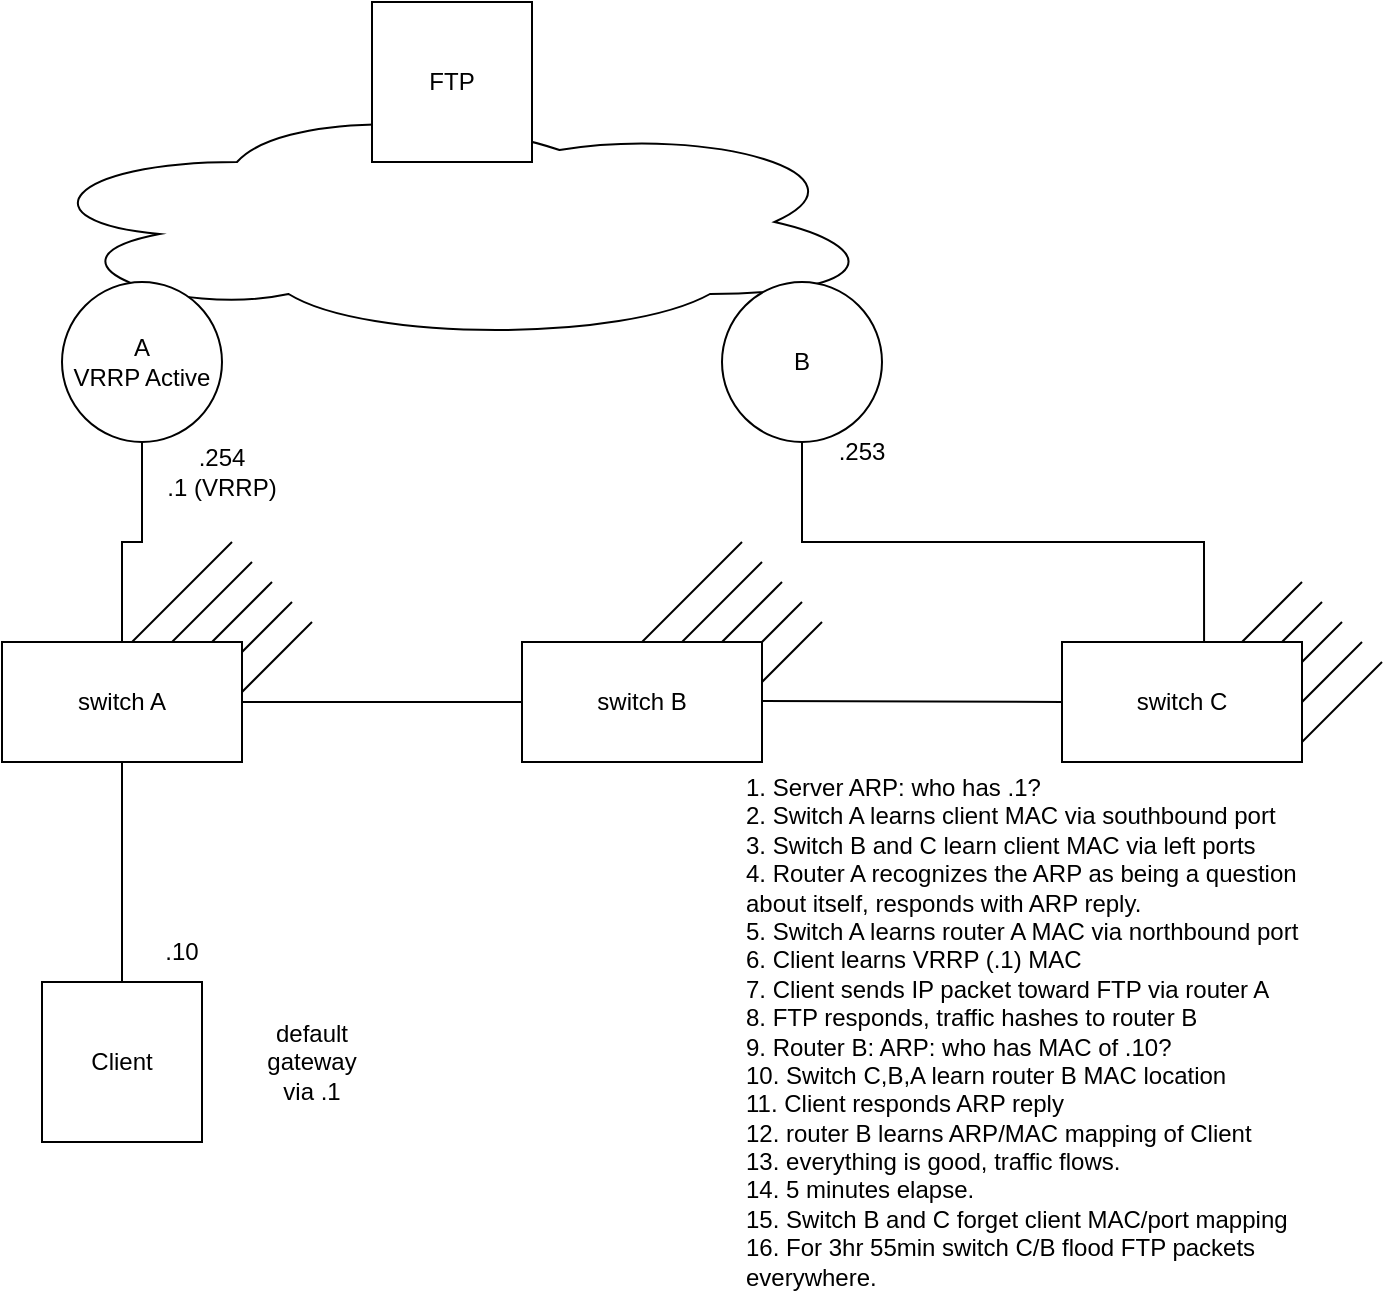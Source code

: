<mxfile version="16.4.1" type="github"><diagram id="p2EJ62QomOjoZIWtHGMJ" name="Page-1"><mxGraphModel dx="948" dy="603" grid="1" gridSize="10" guides="1" tooltips="1" connect="1" arrows="1" fold="1" page="1" pageScale="1" pageWidth="850" pageHeight="1100" math="0" shadow="0"><root><mxCell id="0"/><mxCell id="1" parent="0"/><mxCell id="twMbPvMVDl2_-Zbcbjjf-12" value="" style="ellipse;shape=cloud;whiteSpace=wrap;html=1;" vertex="1" parent="1"><mxGeometry x="170" y="50" width="430" height="120" as="geometry"/></mxCell><mxCell id="twMbPvMVDl2_-Zbcbjjf-7" style="edgeStyle=orthogonalEdgeStyle;rounded=0;orthogonalLoop=1;jettySize=auto;html=1;exitX=0.5;exitY=1;exitDx=0;exitDy=0;endArrow=none;endFill=0;" edge="1" parent="1" source="twMbPvMVDl2_-Zbcbjjf-1" target="twMbPvMVDl2_-Zbcbjjf-3"><mxGeometry relative="1" as="geometry"/></mxCell><mxCell id="twMbPvMVDl2_-Zbcbjjf-1" value="A&lt;br&gt;VRRP Active" style="ellipse;whiteSpace=wrap;html=1;aspect=fixed;" vertex="1" parent="1"><mxGeometry x="190" y="140" width="80" height="80" as="geometry"/></mxCell><mxCell id="twMbPvMVDl2_-Zbcbjjf-8" style="edgeStyle=orthogonalEdgeStyle;rounded=0;orthogonalLoop=1;jettySize=auto;html=1;exitX=0.5;exitY=1;exitDx=0;exitDy=0;entryX=0.592;entryY=0.017;entryDx=0;entryDy=0;entryPerimeter=0;endArrow=none;endFill=0;" edge="1" parent="1" source="twMbPvMVDl2_-Zbcbjjf-2" target="twMbPvMVDl2_-Zbcbjjf-5"><mxGeometry relative="1" as="geometry"/></mxCell><mxCell id="twMbPvMVDl2_-Zbcbjjf-2" value="B" style="ellipse;whiteSpace=wrap;html=1;aspect=fixed;" vertex="1" parent="1"><mxGeometry x="520" y="140" width="80" height="80" as="geometry"/></mxCell><mxCell id="twMbPvMVDl2_-Zbcbjjf-6" value="" style="endArrow=none;html=1;rounded=0;exitX=1;exitY=0.5;exitDx=0;exitDy=0;entryX=0;entryY=0.5;entryDx=0;entryDy=0;" edge="1" parent="1" source="twMbPvMVDl2_-Zbcbjjf-3" target="twMbPvMVDl2_-Zbcbjjf-4"><mxGeometry width="50" height="50" relative="1" as="geometry"><mxPoint x="400" y="380" as="sourcePoint"/><mxPoint x="450" y="330" as="targetPoint"/></mxGeometry></mxCell><mxCell id="twMbPvMVDl2_-Zbcbjjf-9" value="" style="endArrow=none;html=1;rounded=0;exitX=1;exitY=0.5;exitDx=0;exitDy=0;entryX=0;entryY=0.5;entryDx=0;entryDy=0;" edge="1" parent="1" target="twMbPvMVDl2_-Zbcbjjf-5"><mxGeometry width="50" height="50" relative="1" as="geometry"><mxPoint x="540" y="349.5" as="sourcePoint"/><mxPoint x="680" y="349.5" as="targetPoint"/></mxGeometry></mxCell><mxCell id="twMbPvMVDl2_-Zbcbjjf-10" value="Client" style="whiteSpace=wrap;html=1;aspect=fixed;" vertex="1" parent="1"><mxGeometry x="180" y="490" width="80" height="80" as="geometry"/></mxCell><mxCell id="twMbPvMVDl2_-Zbcbjjf-11" value="" style="endArrow=none;html=1;rounded=0;exitX=0.5;exitY=1;exitDx=0;exitDy=0;entryX=0.5;entryY=0;entryDx=0;entryDy=0;" edge="1" parent="1" source="twMbPvMVDl2_-Zbcbjjf-3" target="twMbPvMVDl2_-Zbcbjjf-10"><mxGeometry width="50" height="50" relative="1" as="geometry"><mxPoint x="290" y="360" as="sourcePoint"/><mxPoint x="430" y="360" as="targetPoint"/></mxGeometry></mxCell><mxCell id="twMbPvMVDl2_-Zbcbjjf-13" value="FTP" style="whiteSpace=wrap;html=1;aspect=fixed;" vertex="1" parent="1"><mxGeometry x="345" width="80" height="80" as="geometry"/></mxCell><mxCell id="twMbPvMVDl2_-Zbcbjjf-16" value=".254&lt;br&gt;.1 (VRRP)" style="text;html=1;strokeColor=none;fillColor=none;align=center;verticalAlign=middle;whiteSpace=wrap;rounded=0;" vertex="1" parent="1"><mxGeometry x="240" y="220" width="60" height="30" as="geometry"/></mxCell><mxCell id="twMbPvMVDl2_-Zbcbjjf-17" value=".253" style="text;html=1;strokeColor=none;fillColor=none;align=center;verticalAlign=middle;whiteSpace=wrap;rounded=0;" vertex="1" parent="1"><mxGeometry x="560" y="210" width="60" height="30" as="geometry"/></mxCell><mxCell id="twMbPvMVDl2_-Zbcbjjf-18" value=".10" style="text;html=1;strokeColor=none;fillColor=none;align=center;verticalAlign=middle;whiteSpace=wrap;rounded=0;" vertex="1" parent="1"><mxGeometry x="220" y="460" width="60" height="30" as="geometry"/></mxCell><mxCell id="twMbPvMVDl2_-Zbcbjjf-19" value="default gateway via .1" style="text;html=1;strokeColor=none;fillColor=none;align=center;verticalAlign=middle;whiteSpace=wrap;rounded=0;" vertex="1" parent="1"><mxGeometry x="285" y="515" width="60" height="30" as="geometry"/></mxCell><mxCell id="twMbPvMVDl2_-Zbcbjjf-20" value="1. Server ARP: who has .1?&lt;br&gt;2. Switch A learns client MAC via southbound port&lt;br&gt;3. Switch B and C learn client MAC via left ports&lt;br&gt;4. Router A recognizes the ARP as being a question about itself, responds with ARP reply.&lt;br&gt;5. Switch A learns router A MAC via northbound port&lt;br&gt;6. Client learns VRRP (.1) MAC&lt;br&gt;7. Client sends IP packet toward FTP via router A&lt;br&gt;8. FTP responds, traffic hashes to router B&lt;br&gt;9. Router B: ARP: who has MAC of .10?&lt;br&gt;10. Switch C,B,A learn router B MAC location&lt;br&gt;11. Client responds ARP reply&lt;br&gt;12. router B learns ARP/MAC mapping of Client&lt;br&gt;13. everything is good, traffic flows.&lt;br&gt;14. 5 minutes elapse.&lt;br&gt;15. Switch B and C forget client MAC/port mapping&lt;br&gt;16. For 3hr 55min switch C/B flood FTP packets everywhere." style="text;html=1;strokeColor=none;fillColor=none;align=left;verticalAlign=middle;whiteSpace=wrap;rounded=0;" vertex="1" parent="1"><mxGeometry x="530" y="460" width="310" height="110" as="geometry"/></mxCell><mxCell id="twMbPvMVDl2_-Zbcbjjf-48" value="" style="endArrow=none;html=1;rounded=0;" edge="1" parent="1"><mxGeometry width="50" height="50" relative="1" as="geometry"><mxPoint x="760" y="340" as="sourcePoint"/><mxPoint x="810" y="290" as="targetPoint"/></mxGeometry></mxCell><mxCell id="twMbPvMVDl2_-Zbcbjjf-49" value="" style="endArrow=none;html=1;rounded=0;" edge="1" parent="1"><mxGeometry width="50" height="50" relative="1" as="geometry"><mxPoint x="770" y="350.0" as="sourcePoint"/><mxPoint x="820" y="300.0" as="targetPoint"/></mxGeometry></mxCell><mxCell id="twMbPvMVDl2_-Zbcbjjf-50" value="" style="endArrow=none;html=1;rounded=0;" edge="1" parent="1"><mxGeometry width="50" height="50" relative="1" as="geometry"><mxPoint x="780" y="360.0" as="sourcePoint"/><mxPoint x="830" y="310.0" as="targetPoint"/></mxGeometry></mxCell><mxCell id="twMbPvMVDl2_-Zbcbjjf-51" value="" style="endArrow=none;html=1;rounded=0;" edge="1" parent="1"><mxGeometry width="50" height="50" relative="1" as="geometry"><mxPoint x="790" y="370.0" as="sourcePoint"/><mxPoint x="840" y="320.0" as="targetPoint"/></mxGeometry></mxCell><mxCell id="twMbPvMVDl2_-Zbcbjjf-52" value="" style="endArrow=none;html=1;rounded=0;" edge="1" parent="1"><mxGeometry width="50" height="50" relative="1" as="geometry"><mxPoint x="800" y="380.0" as="sourcePoint"/><mxPoint x="850" y="330.0" as="targetPoint"/></mxGeometry></mxCell><mxCell id="twMbPvMVDl2_-Zbcbjjf-53" value="" style="endArrow=none;html=1;rounded=0;" edge="1" parent="1"><mxGeometry width="50" height="50" relative="1" as="geometry"><mxPoint x="480" y="320.0" as="sourcePoint"/><mxPoint x="530" y="270.0" as="targetPoint"/></mxGeometry></mxCell><mxCell id="twMbPvMVDl2_-Zbcbjjf-54" value="" style="endArrow=none;html=1;rounded=0;" edge="1" parent="1"><mxGeometry width="50" height="50" relative="1" as="geometry"><mxPoint x="490" y="330.0" as="sourcePoint"/><mxPoint x="540" y="280.0" as="targetPoint"/></mxGeometry></mxCell><mxCell id="twMbPvMVDl2_-Zbcbjjf-55" value="" style="endArrow=none;html=1;rounded=0;" edge="1" parent="1"><mxGeometry width="50" height="50" relative="1" as="geometry"><mxPoint x="500" y="340.0" as="sourcePoint"/><mxPoint x="550" y="290.0" as="targetPoint"/></mxGeometry></mxCell><mxCell id="twMbPvMVDl2_-Zbcbjjf-56" value="" style="endArrow=none;html=1;rounded=0;" edge="1" parent="1"><mxGeometry width="50" height="50" relative="1" as="geometry"><mxPoint x="510" y="350.0" as="sourcePoint"/><mxPoint x="560" y="300.0" as="targetPoint"/></mxGeometry></mxCell><mxCell id="twMbPvMVDl2_-Zbcbjjf-57" value="" style="endArrow=none;html=1;rounded=0;" edge="1" parent="1"><mxGeometry width="50" height="50" relative="1" as="geometry"><mxPoint x="520" y="360.0" as="sourcePoint"/><mxPoint x="570" y="310.0" as="targetPoint"/></mxGeometry></mxCell><mxCell id="twMbPvMVDl2_-Zbcbjjf-58" value="" style="endArrow=none;html=1;rounded=0;" edge="1" parent="1"><mxGeometry width="50" height="50" relative="1" as="geometry"><mxPoint x="225" y="320.0" as="sourcePoint"/><mxPoint x="275" y="270.0" as="targetPoint"/></mxGeometry></mxCell><mxCell id="twMbPvMVDl2_-Zbcbjjf-59" value="" style="endArrow=none;html=1;rounded=0;" edge="1" parent="1"><mxGeometry width="50" height="50" relative="1" as="geometry"><mxPoint x="235" y="330.0" as="sourcePoint"/><mxPoint x="285" y="280.0" as="targetPoint"/></mxGeometry></mxCell><mxCell id="twMbPvMVDl2_-Zbcbjjf-60" value="" style="endArrow=none;html=1;rounded=0;" edge="1" parent="1"><mxGeometry width="50" height="50" relative="1" as="geometry"><mxPoint x="245" y="340.0" as="sourcePoint"/><mxPoint x="295" y="290.0" as="targetPoint"/></mxGeometry></mxCell><mxCell id="twMbPvMVDl2_-Zbcbjjf-61" value="" style="endArrow=none;html=1;rounded=0;" edge="1" parent="1"><mxGeometry width="50" height="50" relative="1" as="geometry"><mxPoint x="255" y="350.0" as="sourcePoint"/><mxPoint x="305" y="300.0" as="targetPoint"/></mxGeometry></mxCell><mxCell id="twMbPvMVDl2_-Zbcbjjf-62" value="" style="endArrow=none;html=1;rounded=0;" edge="1" parent="1"><mxGeometry width="50" height="50" relative="1" as="geometry"><mxPoint x="265" y="360.0" as="sourcePoint"/><mxPoint x="315" y="310.0" as="targetPoint"/></mxGeometry></mxCell><mxCell id="twMbPvMVDl2_-Zbcbjjf-3" value="switch A" style="rounded=0;whiteSpace=wrap;html=1;" vertex="1" parent="1"><mxGeometry x="160" y="320" width="120" height="60" as="geometry"/></mxCell><mxCell id="twMbPvMVDl2_-Zbcbjjf-4" value="switch B" style="rounded=0;whiteSpace=wrap;html=1;" vertex="1" parent="1"><mxGeometry x="420" y="320" width="120" height="60" as="geometry"/></mxCell><mxCell id="twMbPvMVDl2_-Zbcbjjf-5" value="switch C" style="rounded=0;whiteSpace=wrap;html=1;" vertex="1" parent="1"><mxGeometry x="690" y="320" width="120" height="60" as="geometry"/></mxCell></root></mxGraphModel></diagram></mxfile>